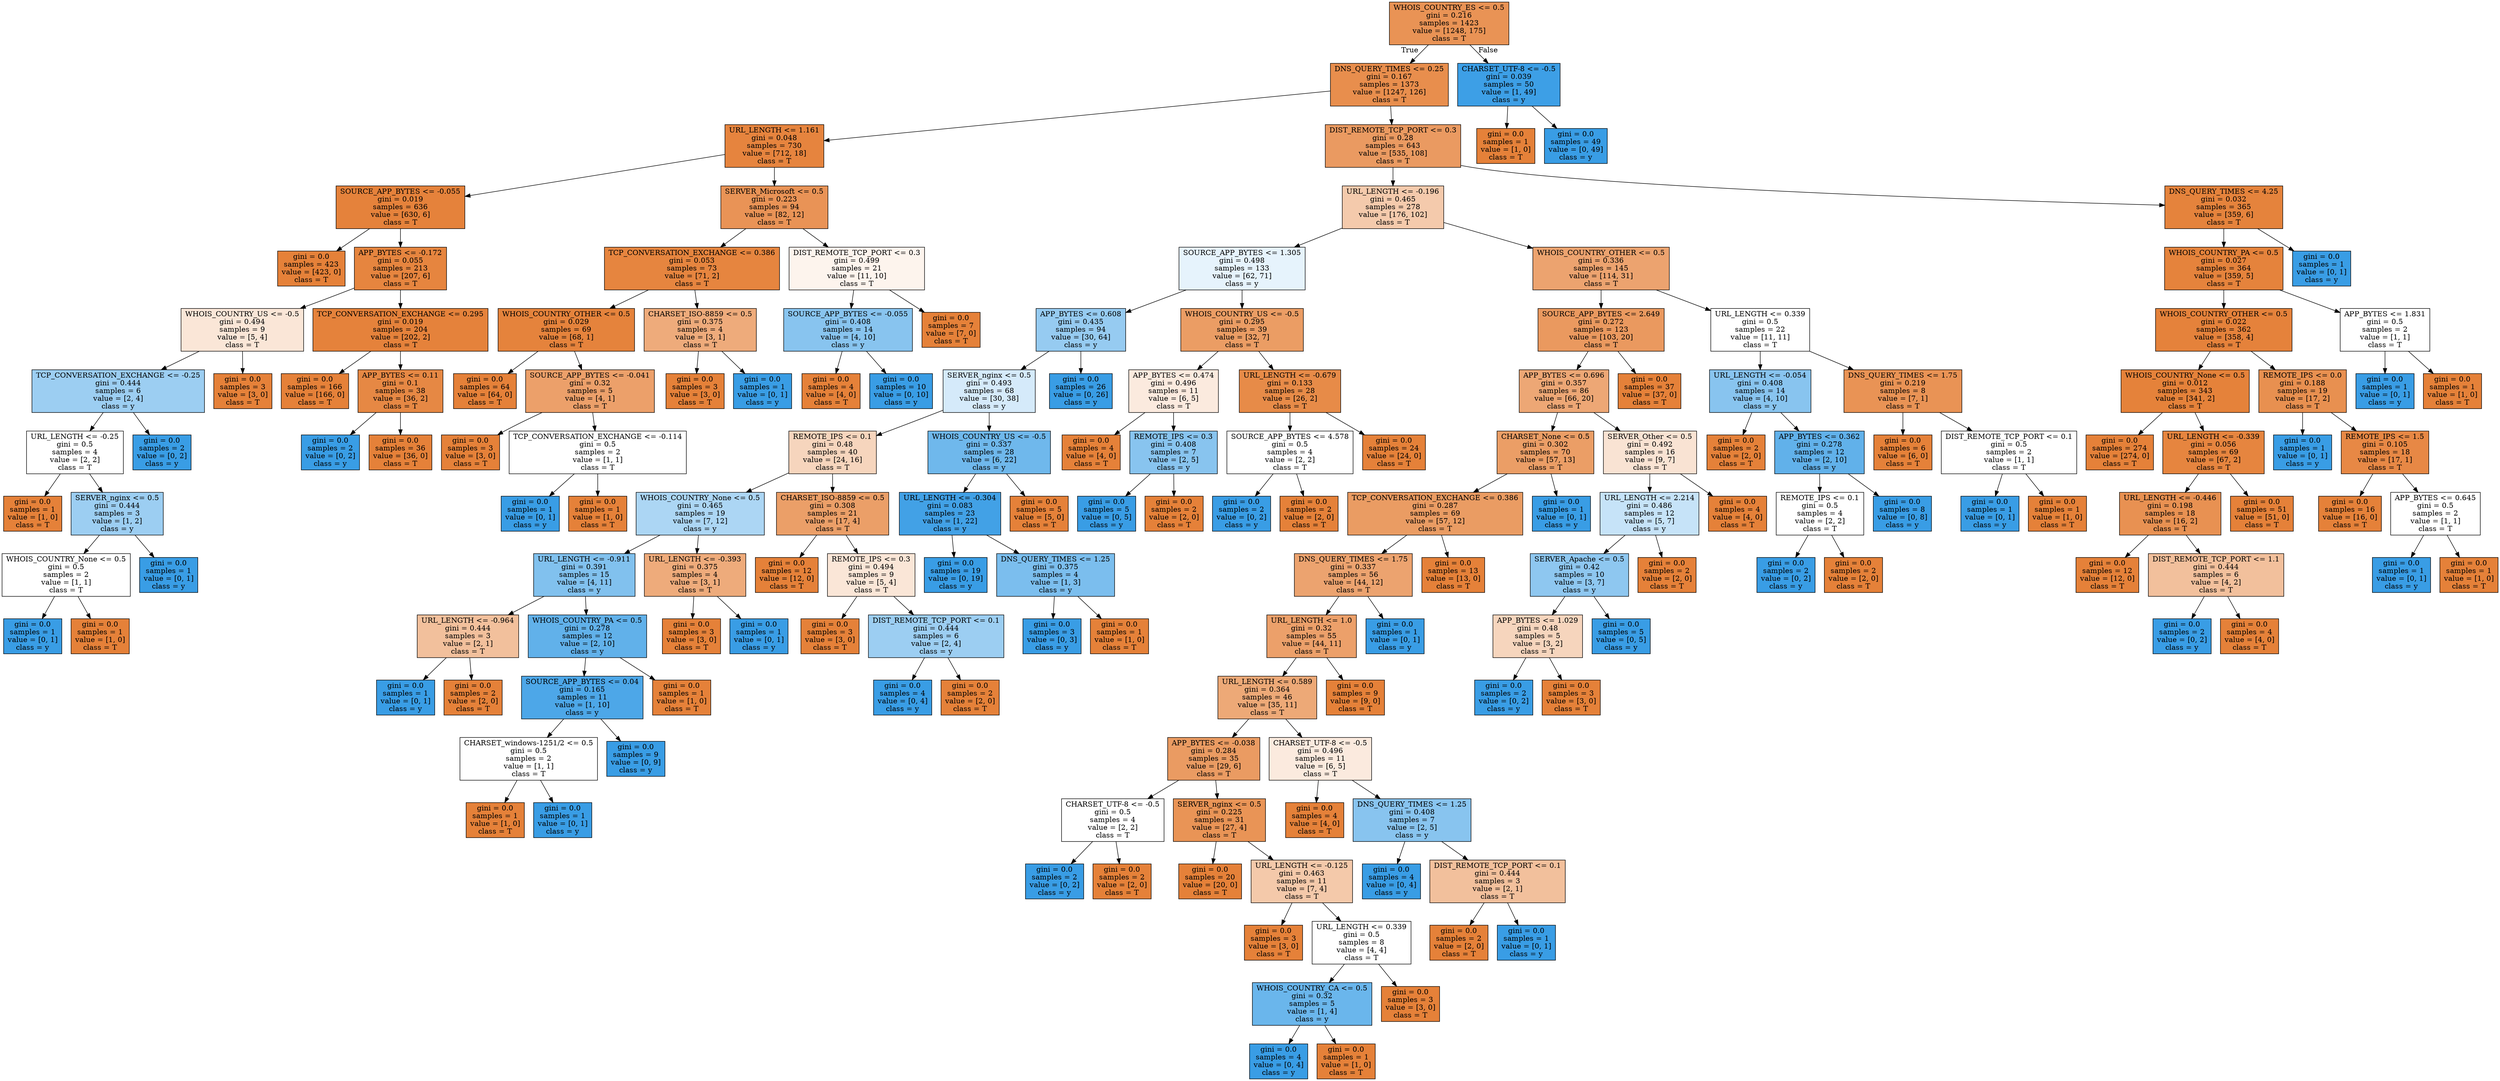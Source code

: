 digraph Tree {
node [shape=box, style="filled", color="black"] ;
0 [label="WHOIS_COUNTRY_ES <= 0.5\ngini = 0.216\nsamples = 1423\nvalue = [1248, 175]\nclass = T", fillcolor="#e99355"] ;
1 [label="DNS_QUERY_TIMES <= 0.25\ngini = 0.167\nsamples = 1373\nvalue = [1247, 126]\nclass = T", fillcolor="#e88e4d"] ;
0 -> 1 [labeldistance=2.5, labelangle=45, headlabel="True"] ;
2 [label="URL_LENGTH <= 1.161\ngini = 0.048\nsamples = 730\nvalue = [712, 18]\nclass = T", fillcolor="#e6843e"] ;
1 -> 2 ;
3 [label="SOURCE_APP_BYTES <= -0.055\ngini = 0.019\nsamples = 636\nvalue = [630, 6]\nclass = T", fillcolor="#e5823b"] ;
2 -> 3 ;
4 [label="gini = 0.0\nsamples = 423\nvalue = [423, 0]\nclass = T", fillcolor="#e58139"] ;
3 -> 4 ;
5 [label="APP_BYTES <= -0.172\ngini = 0.055\nsamples = 213\nvalue = [207, 6]\nclass = T", fillcolor="#e6853f"] ;
3 -> 5 ;
6 [label="WHOIS_COUNTRY_US <= -0.5\ngini = 0.494\nsamples = 9\nvalue = [5, 4]\nclass = T", fillcolor="#fae6d7"] ;
5 -> 6 ;
7 [label="TCP_CONVERSATION_EXCHANGE <= -0.25\ngini = 0.444\nsamples = 6\nvalue = [2, 4]\nclass = y", fillcolor="#9ccef2"] ;
6 -> 7 ;
8 [label="URL_LENGTH <= -0.25\ngini = 0.5\nsamples = 4\nvalue = [2, 2]\nclass = T", fillcolor="#ffffff"] ;
7 -> 8 ;
9 [label="gini = 0.0\nsamples = 1\nvalue = [1, 0]\nclass = T", fillcolor="#e58139"] ;
8 -> 9 ;
10 [label="SERVER_nginx <= 0.5\ngini = 0.444\nsamples = 3\nvalue = [1, 2]\nclass = y", fillcolor="#9ccef2"] ;
8 -> 10 ;
11 [label="WHOIS_COUNTRY_None <= 0.5\ngini = 0.5\nsamples = 2\nvalue = [1, 1]\nclass = T", fillcolor="#ffffff"] ;
10 -> 11 ;
12 [label="gini = 0.0\nsamples = 1\nvalue = [0, 1]\nclass = y", fillcolor="#399de5"] ;
11 -> 12 ;
13 [label="gini = 0.0\nsamples = 1\nvalue = [1, 0]\nclass = T", fillcolor="#e58139"] ;
11 -> 13 ;
14 [label="gini = 0.0\nsamples = 1\nvalue = [0, 1]\nclass = y", fillcolor="#399de5"] ;
10 -> 14 ;
15 [label="gini = 0.0\nsamples = 2\nvalue = [0, 2]\nclass = y", fillcolor="#399de5"] ;
7 -> 15 ;
16 [label="gini = 0.0\nsamples = 3\nvalue = [3, 0]\nclass = T", fillcolor="#e58139"] ;
6 -> 16 ;
17 [label="TCP_CONVERSATION_EXCHANGE <= 0.295\ngini = 0.019\nsamples = 204\nvalue = [202, 2]\nclass = T", fillcolor="#e5823b"] ;
5 -> 17 ;
18 [label="gini = 0.0\nsamples = 166\nvalue = [166, 0]\nclass = T", fillcolor="#e58139"] ;
17 -> 18 ;
19 [label="APP_BYTES <= 0.11\ngini = 0.1\nsamples = 38\nvalue = [36, 2]\nclass = T", fillcolor="#e68844"] ;
17 -> 19 ;
20 [label="gini = 0.0\nsamples = 2\nvalue = [0, 2]\nclass = y", fillcolor="#399de5"] ;
19 -> 20 ;
21 [label="gini = 0.0\nsamples = 36\nvalue = [36, 0]\nclass = T", fillcolor="#e58139"] ;
19 -> 21 ;
22 [label="SERVER_Microsoft <= 0.5\ngini = 0.223\nsamples = 94\nvalue = [82, 12]\nclass = T", fillcolor="#e99356"] ;
2 -> 22 ;
23 [label="TCP_CONVERSATION_EXCHANGE <= 0.386\ngini = 0.053\nsamples = 73\nvalue = [71, 2]\nclass = T", fillcolor="#e6853f"] ;
22 -> 23 ;
24 [label="WHOIS_COUNTRY_OTHER <= 0.5\ngini = 0.029\nsamples = 69\nvalue = [68, 1]\nclass = T", fillcolor="#e5833c"] ;
23 -> 24 ;
25 [label="gini = 0.0\nsamples = 64\nvalue = [64, 0]\nclass = T", fillcolor="#e58139"] ;
24 -> 25 ;
26 [label="SOURCE_APP_BYTES <= -0.041\ngini = 0.32\nsamples = 5\nvalue = [4, 1]\nclass = T", fillcolor="#eca06a"] ;
24 -> 26 ;
27 [label="gini = 0.0\nsamples = 3\nvalue = [3, 0]\nclass = T", fillcolor="#e58139"] ;
26 -> 27 ;
28 [label="TCP_CONVERSATION_EXCHANGE <= -0.114\ngini = 0.5\nsamples = 2\nvalue = [1, 1]\nclass = T", fillcolor="#ffffff"] ;
26 -> 28 ;
29 [label="gini = 0.0\nsamples = 1\nvalue = [0, 1]\nclass = y", fillcolor="#399de5"] ;
28 -> 29 ;
30 [label="gini = 0.0\nsamples = 1\nvalue = [1, 0]\nclass = T", fillcolor="#e58139"] ;
28 -> 30 ;
31 [label="CHARSET_ISO-8859 <= 0.5\ngini = 0.375\nsamples = 4\nvalue = [3, 1]\nclass = T", fillcolor="#eeab7b"] ;
23 -> 31 ;
32 [label="gini = 0.0\nsamples = 3\nvalue = [3, 0]\nclass = T", fillcolor="#e58139"] ;
31 -> 32 ;
33 [label="gini = 0.0\nsamples = 1\nvalue = [0, 1]\nclass = y", fillcolor="#399de5"] ;
31 -> 33 ;
34 [label="DIST_REMOTE_TCP_PORT <= 0.3\ngini = 0.499\nsamples = 21\nvalue = [11, 10]\nclass = T", fillcolor="#fdf4ed"] ;
22 -> 34 ;
35 [label="SOURCE_APP_BYTES <= -0.055\ngini = 0.408\nsamples = 14\nvalue = [4, 10]\nclass = y", fillcolor="#88c4ef"] ;
34 -> 35 ;
36 [label="gini = 0.0\nsamples = 4\nvalue = [4, 0]\nclass = T", fillcolor="#e58139"] ;
35 -> 36 ;
37 [label="gini = 0.0\nsamples = 10\nvalue = [0, 10]\nclass = y", fillcolor="#399de5"] ;
35 -> 37 ;
38 [label="gini = 0.0\nsamples = 7\nvalue = [7, 0]\nclass = T", fillcolor="#e58139"] ;
34 -> 38 ;
39 [label="DIST_REMOTE_TCP_PORT <= 0.3\ngini = 0.28\nsamples = 643\nvalue = [535, 108]\nclass = T", fillcolor="#ea9a61"] ;
1 -> 39 ;
40 [label="URL_LENGTH <= -0.196\ngini = 0.465\nsamples = 278\nvalue = [176, 102]\nclass = T", fillcolor="#f4caac"] ;
39 -> 40 ;
41 [label="SOURCE_APP_BYTES <= 1.305\ngini = 0.498\nsamples = 133\nvalue = [62, 71]\nclass = y", fillcolor="#e6f3fc"] ;
40 -> 41 ;
42 [label="APP_BYTES <= 0.608\ngini = 0.435\nsamples = 94\nvalue = [30, 64]\nclass = y", fillcolor="#96cbf1"] ;
41 -> 42 ;
43 [label="SERVER_nginx <= 0.5\ngini = 0.493\nsamples = 68\nvalue = [30, 38]\nclass = y", fillcolor="#d5eafa"] ;
42 -> 43 ;
44 [label="REMOTE_IPS <= 0.1\ngini = 0.48\nsamples = 40\nvalue = [24, 16]\nclass = T", fillcolor="#f6d5bd"] ;
43 -> 44 ;
45 [label="WHOIS_COUNTRY_None <= 0.5\ngini = 0.465\nsamples = 19\nvalue = [7, 12]\nclass = y", fillcolor="#acd6f4"] ;
44 -> 45 ;
46 [label="URL_LENGTH <= -0.911\ngini = 0.391\nsamples = 15\nvalue = [4, 11]\nclass = y", fillcolor="#81c1ee"] ;
45 -> 46 ;
47 [label="URL_LENGTH <= -0.964\ngini = 0.444\nsamples = 3\nvalue = [2, 1]\nclass = T", fillcolor="#f2c09c"] ;
46 -> 47 ;
48 [label="gini = 0.0\nsamples = 1\nvalue = [0, 1]\nclass = y", fillcolor="#399de5"] ;
47 -> 48 ;
49 [label="gini = 0.0\nsamples = 2\nvalue = [2, 0]\nclass = T", fillcolor="#e58139"] ;
47 -> 49 ;
50 [label="WHOIS_COUNTRY_PA <= 0.5\ngini = 0.278\nsamples = 12\nvalue = [2, 10]\nclass = y", fillcolor="#61b1ea"] ;
46 -> 50 ;
51 [label="SOURCE_APP_BYTES <= 0.04\ngini = 0.165\nsamples = 11\nvalue = [1, 10]\nclass = y", fillcolor="#4da7e8"] ;
50 -> 51 ;
52 [label="CHARSET_windows-1251/2 <= 0.5\ngini = 0.5\nsamples = 2\nvalue = [1, 1]\nclass = T", fillcolor="#ffffff"] ;
51 -> 52 ;
53 [label="gini = 0.0\nsamples = 1\nvalue = [1, 0]\nclass = T", fillcolor="#e58139"] ;
52 -> 53 ;
54 [label="gini = 0.0\nsamples = 1\nvalue = [0, 1]\nclass = y", fillcolor="#399de5"] ;
52 -> 54 ;
55 [label="gini = 0.0\nsamples = 9\nvalue = [0, 9]\nclass = y", fillcolor="#399de5"] ;
51 -> 55 ;
56 [label="gini = 0.0\nsamples = 1\nvalue = [1, 0]\nclass = T", fillcolor="#e58139"] ;
50 -> 56 ;
57 [label="URL_LENGTH <= -0.393\ngini = 0.375\nsamples = 4\nvalue = [3, 1]\nclass = T", fillcolor="#eeab7b"] ;
45 -> 57 ;
58 [label="gini = 0.0\nsamples = 3\nvalue = [3, 0]\nclass = T", fillcolor="#e58139"] ;
57 -> 58 ;
59 [label="gini = 0.0\nsamples = 1\nvalue = [0, 1]\nclass = y", fillcolor="#399de5"] ;
57 -> 59 ;
60 [label="CHARSET_ISO-8859 <= 0.5\ngini = 0.308\nsamples = 21\nvalue = [17, 4]\nclass = T", fillcolor="#eb9f68"] ;
44 -> 60 ;
61 [label="gini = 0.0\nsamples = 12\nvalue = [12, 0]\nclass = T", fillcolor="#e58139"] ;
60 -> 61 ;
62 [label="REMOTE_IPS <= 0.3\ngini = 0.494\nsamples = 9\nvalue = [5, 4]\nclass = T", fillcolor="#fae6d7"] ;
60 -> 62 ;
63 [label="gini = 0.0\nsamples = 3\nvalue = [3, 0]\nclass = T", fillcolor="#e58139"] ;
62 -> 63 ;
64 [label="DIST_REMOTE_TCP_PORT <= 0.1\ngini = 0.444\nsamples = 6\nvalue = [2, 4]\nclass = y", fillcolor="#9ccef2"] ;
62 -> 64 ;
65 [label="gini = 0.0\nsamples = 4\nvalue = [0, 4]\nclass = y", fillcolor="#399de5"] ;
64 -> 65 ;
66 [label="gini = 0.0\nsamples = 2\nvalue = [2, 0]\nclass = T", fillcolor="#e58139"] ;
64 -> 66 ;
67 [label="WHOIS_COUNTRY_US <= -0.5\ngini = 0.337\nsamples = 28\nvalue = [6, 22]\nclass = y", fillcolor="#6fb8ec"] ;
43 -> 67 ;
68 [label="URL_LENGTH <= -0.304\ngini = 0.083\nsamples = 23\nvalue = [1, 22]\nclass = y", fillcolor="#42a1e6"] ;
67 -> 68 ;
69 [label="gini = 0.0\nsamples = 19\nvalue = [0, 19]\nclass = y", fillcolor="#399de5"] ;
68 -> 69 ;
70 [label="DNS_QUERY_TIMES <= 1.25\ngini = 0.375\nsamples = 4\nvalue = [1, 3]\nclass = y", fillcolor="#7bbeee"] ;
68 -> 70 ;
71 [label="gini = 0.0\nsamples = 3\nvalue = [0, 3]\nclass = y", fillcolor="#399de5"] ;
70 -> 71 ;
72 [label="gini = 0.0\nsamples = 1\nvalue = [1, 0]\nclass = T", fillcolor="#e58139"] ;
70 -> 72 ;
73 [label="gini = 0.0\nsamples = 5\nvalue = [5, 0]\nclass = T", fillcolor="#e58139"] ;
67 -> 73 ;
74 [label="gini = 0.0\nsamples = 26\nvalue = [0, 26]\nclass = y", fillcolor="#399de5"] ;
42 -> 74 ;
75 [label="WHOIS_COUNTRY_US <= -0.5\ngini = 0.295\nsamples = 39\nvalue = [32, 7]\nclass = T", fillcolor="#eb9d64"] ;
41 -> 75 ;
76 [label="APP_BYTES <= 0.474\ngini = 0.496\nsamples = 11\nvalue = [6, 5]\nclass = T", fillcolor="#fbeade"] ;
75 -> 76 ;
77 [label="gini = 0.0\nsamples = 4\nvalue = [4, 0]\nclass = T", fillcolor="#e58139"] ;
76 -> 77 ;
78 [label="REMOTE_IPS <= 0.3\ngini = 0.408\nsamples = 7\nvalue = [2, 5]\nclass = y", fillcolor="#88c4ef"] ;
76 -> 78 ;
79 [label="gini = 0.0\nsamples = 5\nvalue = [0, 5]\nclass = y", fillcolor="#399de5"] ;
78 -> 79 ;
80 [label="gini = 0.0\nsamples = 2\nvalue = [2, 0]\nclass = T", fillcolor="#e58139"] ;
78 -> 80 ;
81 [label="URL_LENGTH <= -0.679\ngini = 0.133\nsamples = 28\nvalue = [26, 2]\nclass = T", fillcolor="#e78b48"] ;
75 -> 81 ;
82 [label="SOURCE_APP_BYTES <= 4.578\ngini = 0.5\nsamples = 4\nvalue = [2, 2]\nclass = T", fillcolor="#ffffff"] ;
81 -> 82 ;
83 [label="gini = 0.0\nsamples = 2\nvalue = [0, 2]\nclass = y", fillcolor="#399de5"] ;
82 -> 83 ;
84 [label="gini = 0.0\nsamples = 2\nvalue = [2, 0]\nclass = T", fillcolor="#e58139"] ;
82 -> 84 ;
85 [label="gini = 0.0\nsamples = 24\nvalue = [24, 0]\nclass = T", fillcolor="#e58139"] ;
81 -> 85 ;
86 [label="WHOIS_COUNTRY_OTHER <= 0.5\ngini = 0.336\nsamples = 145\nvalue = [114, 31]\nclass = T", fillcolor="#eca36f"] ;
40 -> 86 ;
87 [label="SOURCE_APP_BYTES <= 2.649\ngini = 0.272\nsamples = 123\nvalue = [103, 20]\nclass = T", fillcolor="#ea995f"] ;
86 -> 87 ;
88 [label="APP_BYTES <= 0.696\ngini = 0.357\nsamples = 86\nvalue = [66, 20]\nclass = T", fillcolor="#eda775"] ;
87 -> 88 ;
89 [label="CHARSET_None <= 0.5\ngini = 0.302\nsamples = 70\nvalue = [57, 13]\nclass = T", fillcolor="#eb9e66"] ;
88 -> 89 ;
90 [label="TCP_CONVERSATION_EXCHANGE <= 0.386\ngini = 0.287\nsamples = 69\nvalue = [57, 12]\nclass = T", fillcolor="#ea9c63"] ;
89 -> 90 ;
91 [label="DNS_QUERY_TIMES <= 1.75\ngini = 0.337\nsamples = 56\nvalue = [44, 12]\nclass = T", fillcolor="#eca36f"] ;
90 -> 91 ;
92 [label="URL_LENGTH <= 1.0\ngini = 0.32\nsamples = 55\nvalue = [44, 11]\nclass = T", fillcolor="#eca06a"] ;
91 -> 92 ;
93 [label="URL_LENGTH <= 0.589\ngini = 0.364\nsamples = 46\nvalue = [35, 11]\nclass = T", fillcolor="#eda977"] ;
92 -> 93 ;
94 [label="APP_BYTES <= -0.038\ngini = 0.284\nsamples = 35\nvalue = [29, 6]\nclass = T", fillcolor="#ea9b62"] ;
93 -> 94 ;
95 [label="CHARSET_UTF-8 <= -0.5\ngini = 0.5\nsamples = 4\nvalue = [2, 2]\nclass = T", fillcolor="#ffffff"] ;
94 -> 95 ;
96 [label="gini = 0.0\nsamples = 2\nvalue = [0, 2]\nclass = y", fillcolor="#399de5"] ;
95 -> 96 ;
97 [label="gini = 0.0\nsamples = 2\nvalue = [2, 0]\nclass = T", fillcolor="#e58139"] ;
95 -> 97 ;
98 [label="SERVER_nginx <= 0.5\ngini = 0.225\nsamples = 31\nvalue = [27, 4]\nclass = T", fillcolor="#e99456"] ;
94 -> 98 ;
99 [label="gini = 0.0\nsamples = 20\nvalue = [20, 0]\nclass = T", fillcolor="#e58139"] ;
98 -> 99 ;
100 [label="URL_LENGTH <= -0.125\ngini = 0.463\nsamples = 11\nvalue = [7, 4]\nclass = T", fillcolor="#f4c9aa"] ;
98 -> 100 ;
101 [label="gini = 0.0\nsamples = 3\nvalue = [3, 0]\nclass = T", fillcolor="#e58139"] ;
100 -> 101 ;
102 [label="URL_LENGTH <= 0.339\ngini = 0.5\nsamples = 8\nvalue = [4, 4]\nclass = T", fillcolor="#ffffff"] ;
100 -> 102 ;
103 [label="WHOIS_COUNTRY_CA <= 0.5\ngini = 0.32\nsamples = 5\nvalue = [1, 4]\nclass = y", fillcolor="#6ab6ec"] ;
102 -> 103 ;
104 [label="gini = 0.0\nsamples = 4\nvalue = [0, 4]\nclass = y", fillcolor="#399de5"] ;
103 -> 104 ;
105 [label="gini = 0.0\nsamples = 1\nvalue = [1, 0]\nclass = T", fillcolor="#e58139"] ;
103 -> 105 ;
106 [label="gini = 0.0\nsamples = 3\nvalue = [3, 0]\nclass = T", fillcolor="#e58139"] ;
102 -> 106 ;
107 [label="CHARSET_UTF-8 <= -0.5\ngini = 0.496\nsamples = 11\nvalue = [6, 5]\nclass = T", fillcolor="#fbeade"] ;
93 -> 107 ;
108 [label="gini = 0.0\nsamples = 4\nvalue = [4, 0]\nclass = T", fillcolor="#e58139"] ;
107 -> 108 ;
109 [label="DNS_QUERY_TIMES <= 1.25\ngini = 0.408\nsamples = 7\nvalue = [2, 5]\nclass = y", fillcolor="#88c4ef"] ;
107 -> 109 ;
110 [label="gini = 0.0\nsamples = 4\nvalue = [0, 4]\nclass = y", fillcolor="#399de5"] ;
109 -> 110 ;
111 [label="DIST_REMOTE_TCP_PORT <= 0.1\ngini = 0.444\nsamples = 3\nvalue = [2, 1]\nclass = T", fillcolor="#f2c09c"] ;
109 -> 111 ;
112 [label="gini = 0.0\nsamples = 2\nvalue = [2, 0]\nclass = T", fillcolor="#e58139"] ;
111 -> 112 ;
113 [label="gini = 0.0\nsamples = 1\nvalue = [0, 1]\nclass = y", fillcolor="#399de5"] ;
111 -> 113 ;
114 [label="gini = 0.0\nsamples = 9\nvalue = [9, 0]\nclass = T", fillcolor="#e58139"] ;
92 -> 114 ;
115 [label="gini = 0.0\nsamples = 1\nvalue = [0, 1]\nclass = y", fillcolor="#399de5"] ;
91 -> 115 ;
116 [label="gini = 0.0\nsamples = 13\nvalue = [13, 0]\nclass = T", fillcolor="#e58139"] ;
90 -> 116 ;
117 [label="gini = 0.0\nsamples = 1\nvalue = [0, 1]\nclass = y", fillcolor="#399de5"] ;
89 -> 117 ;
118 [label="SERVER_Other <= 0.5\ngini = 0.492\nsamples = 16\nvalue = [9, 7]\nclass = T", fillcolor="#f9e3d3"] ;
88 -> 118 ;
119 [label="URL_LENGTH <= 2.214\ngini = 0.486\nsamples = 12\nvalue = [5, 7]\nclass = y", fillcolor="#c6e3f8"] ;
118 -> 119 ;
120 [label="SERVER_Apache <= 0.5\ngini = 0.42\nsamples = 10\nvalue = [3, 7]\nclass = y", fillcolor="#8ec7f0"] ;
119 -> 120 ;
121 [label="APP_BYTES <= 1.029\ngini = 0.48\nsamples = 5\nvalue = [3, 2]\nclass = T", fillcolor="#f6d5bd"] ;
120 -> 121 ;
122 [label="gini = 0.0\nsamples = 2\nvalue = [0, 2]\nclass = y", fillcolor="#399de5"] ;
121 -> 122 ;
123 [label="gini = 0.0\nsamples = 3\nvalue = [3, 0]\nclass = T", fillcolor="#e58139"] ;
121 -> 123 ;
124 [label="gini = 0.0\nsamples = 5\nvalue = [0, 5]\nclass = y", fillcolor="#399de5"] ;
120 -> 124 ;
125 [label="gini = 0.0\nsamples = 2\nvalue = [2, 0]\nclass = T", fillcolor="#e58139"] ;
119 -> 125 ;
126 [label="gini = 0.0\nsamples = 4\nvalue = [4, 0]\nclass = T", fillcolor="#e58139"] ;
118 -> 126 ;
127 [label="gini = 0.0\nsamples = 37\nvalue = [37, 0]\nclass = T", fillcolor="#e58139"] ;
87 -> 127 ;
128 [label="URL_LENGTH <= 0.339\ngini = 0.5\nsamples = 22\nvalue = [11, 11]\nclass = T", fillcolor="#ffffff"] ;
86 -> 128 ;
129 [label="URL_LENGTH <= -0.054\ngini = 0.408\nsamples = 14\nvalue = [4, 10]\nclass = y", fillcolor="#88c4ef"] ;
128 -> 129 ;
130 [label="gini = 0.0\nsamples = 2\nvalue = [2, 0]\nclass = T", fillcolor="#e58139"] ;
129 -> 130 ;
131 [label="APP_BYTES <= 0.362\ngini = 0.278\nsamples = 12\nvalue = [2, 10]\nclass = y", fillcolor="#61b1ea"] ;
129 -> 131 ;
132 [label="REMOTE_IPS <= 0.1\ngini = 0.5\nsamples = 4\nvalue = [2, 2]\nclass = T", fillcolor="#ffffff"] ;
131 -> 132 ;
133 [label="gini = 0.0\nsamples = 2\nvalue = [0, 2]\nclass = y", fillcolor="#399de5"] ;
132 -> 133 ;
134 [label="gini = 0.0\nsamples = 2\nvalue = [2, 0]\nclass = T", fillcolor="#e58139"] ;
132 -> 134 ;
135 [label="gini = 0.0\nsamples = 8\nvalue = [0, 8]\nclass = y", fillcolor="#399de5"] ;
131 -> 135 ;
136 [label="DNS_QUERY_TIMES <= 1.75\ngini = 0.219\nsamples = 8\nvalue = [7, 1]\nclass = T", fillcolor="#e99355"] ;
128 -> 136 ;
137 [label="gini = 0.0\nsamples = 6\nvalue = [6, 0]\nclass = T", fillcolor="#e58139"] ;
136 -> 137 ;
138 [label="DIST_REMOTE_TCP_PORT <= 0.1\ngini = 0.5\nsamples = 2\nvalue = [1, 1]\nclass = T", fillcolor="#ffffff"] ;
136 -> 138 ;
139 [label="gini = 0.0\nsamples = 1\nvalue = [0, 1]\nclass = y", fillcolor="#399de5"] ;
138 -> 139 ;
140 [label="gini = 0.0\nsamples = 1\nvalue = [1, 0]\nclass = T", fillcolor="#e58139"] ;
138 -> 140 ;
141 [label="DNS_QUERY_TIMES <= 4.25\ngini = 0.032\nsamples = 365\nvalue = [359, 6]\nclass = T", fillcolor="#e5833c"] ;
39 -> 141 ;
142 [label="WHOIS_COUNTRY_PA <= 0.5\ngini = 0.027\nsamples = 364\nvalue = [359, 5]\nclass = T", fillcolor="#e5833c"] ;
141 -> 142 ;
143 [label="WHOIS_COUNTRY_OTHER <= 0.5\ngini = 0.022\nsamples = 362\nvalue = [358, 4]\nclass = T", fillcolor="#e5823b"] ;
142 -> 143 ;
144 [label="WHOIS_COUNTRY_None <= 0.5\ngini = 0.012\nsamples = 343\nvalue = [341, 2]\nclass = T", fillcolor="#e5823a"] ;
143 -> 144 ;
145 [label="gini = 0.0\nsamples = 274\nvalue = [274, 0]\nclass = T", fillcolor="#e58139"] ;
144 -> 145 ;
146 [label="URL_LENGTH <= -0.339\ngini = 0.056\nsamples = 69\nvalue = [67, 2]\nclass = T", fillcolor="#e6853f"] ;
144 -> 146 ;
147 [label="URL_LENGTH <= -0.446\ngini = 0.198\nsamples = 18\nvalue = [16, 2]\nclass = T", fillcolor="#e89152"] ;
146 -> 147 ;
148 [label="gini = 0.0\nsamples = 12\nvalue = [12, 0]\nclass = T", fillcolor="#e58139"] ;
147 -> 148 ;
149 [label="DIST_REMOTE_TCP_PORT <= 1.1\ngini = 0.444\nsamples = 6\nvalue = [4, 2]\nclass = T", fillcolor="#f2c09c"] ;
147 -> 149 ;
150 [label="gini = 0.0\nsamples = 2\nvalue = [0, 2]\nclass = y", fillcolor="#399de5"] ;
149 -> 150 ;
151 [label="gini = 0.0\nsamples = 4\nvalue = [4, 0]\nclass = T", fillcolor="#e58139"] ;
149 -> 151 ;
152 [label="gini = 0.0\nsamples = 51\nvalue = [51, 0]\nclass = T", fillcolor="#e58139"] ;
146 -> 152 ;
153 [label="REMOTE_IPS <= 0.0\ngini = 0.188\nsamples = 19\nvalue = [17, 2]\nclass = T", fillcolor="#e89050"] ;
143 -> 153 ;
154 [label="gini = 0.0\nsamples = 1\nvalue = [0, 1]\nclass = y", fillcolor="#399de5"] ;
153 -> 154 ;
155 [label="REMOTE_IPS <= 1.5\ngini = 0.105\nsamples = 18\nvalue = [17, 1]\nclass = T", fillcolor="#e78845"] ;
153 -> 155 ;
156 [label="gini = 0.0\nsamples = 16\nvalue = [16, 0]\nclass = T", fillcolor="#e58139"] ;
155 -> 156 ;
157 [label="APP_BYTES <= 0.645\ngini = 0.5\nsamples = 2\nvalue = [1, 1]\nclass = T", fillcolor="#ffffff"] ;
155 -> 157 ;
158 [label="gini = 0.0\nsamples = 1\nvalue = [0, 1]\nclass = y", fillcolor="#399de5"] ;
157 -> 158 ;
159 [label="gini = 0.0\nsamples = 1\nvalue = [1, 0]\nclass = T", fillcolor="#e58139"] ;
157 -> 159 ;
160 [label="APP_BYTES <= 1.831\ngini = 0.5\nsamples = 2\nvalue = [1, 1]\nclass = T", fillcolor="#ffffff"] ;
142 -> 160 ;
161 [label="gini = 0.0\nsamples = 1\nvalue = [0, 1]\nclass = y", fillcolor="#399de5"] ;
160 -> 161 ;
162 [label="gini = 0.0\nsamples = 1\nvalue = [1, 0]\nclass = T", fillcolor="#e58139"] ;
160 -> 162 ;
163 [label="gini = 0.0\nsamples = 1\nvalue = [0, 1]\nclass = y", fillcolor="#399de5"] ;
141 -> 163 ;
164 [label="CHARSET_UTF-8 <= -0.5\ngini = 0.039\nsamples = 50\nvalue = [1, 49]\nclass = y", fillcolor="#3d9fe6"] ;
0 -> 164 [labeldistance=2.5, labelangle=-45, headlabel="False"] ;
165 [label="gini = 0.0\nsamples = 1\nvalue = [1, 0]\nclass = T", fillcolor="#e58139"] ;
164 -> 165 ;
166 [label="gini = 0.0\nsamples = 49\nvalue = [0, 49]\nclass = y", fillcolor="#399de5"] ;
164 -> 166 ;
}